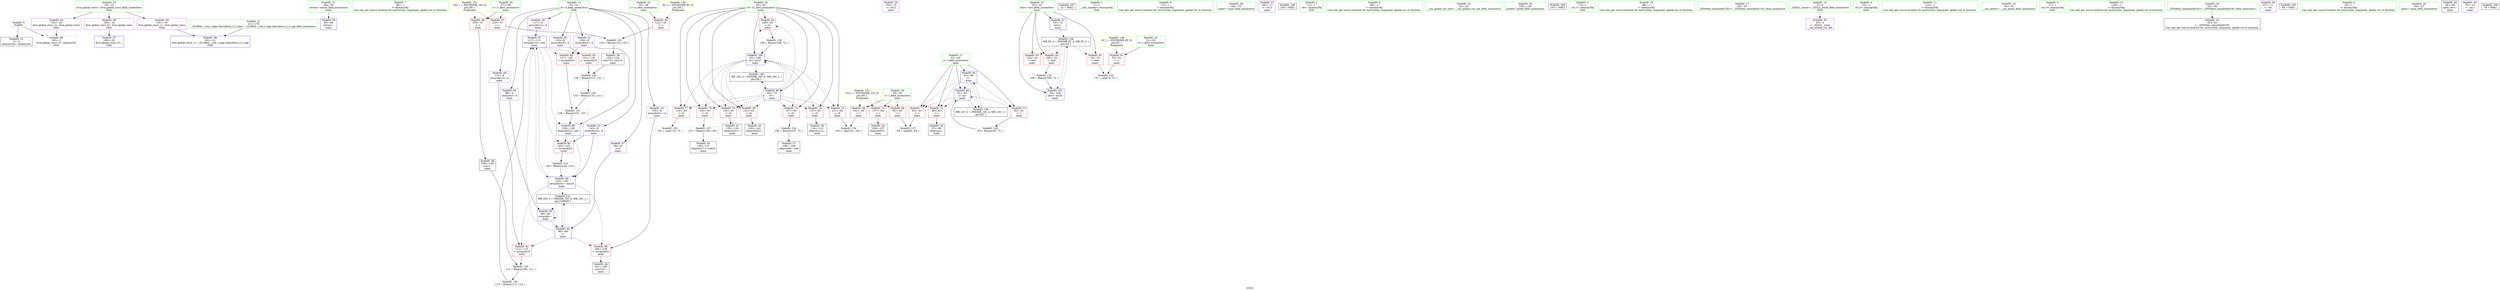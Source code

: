 digraph "SVFG" {
	label="SVFG";

	Node0x55adf0e64020 [shape=record,color=grey,label="{NodeID: 0\nNullPtr}"];
	Node0x55adf0e64020 -> Node0x55adf0e653a0[style=solid];
	Node0x55adf0e64020 -> Node0x55adf0e69360[style=solid];
	Node0x55adf0e69460 [shape=record,color=blue,label="{NodeID: 90\n49\<--66\nretval\<--\nmain\n}"];
	Node0x55adf0e502e0 [shape=record,color=green,label="{NodeID: 7\n66\<--1\n\<--dummyObj\nCan only get source location for instruction, argument, global var or function.}"];
	Node0x55adf0e661d0 [shape=record,color=blue,label="{NodeID: 97\n117\<--113\narrayidx12\<--rem\nmain\n}"];
	Node0x55adf0e661d0 -> Node0x55adf0e68e20[style=dashed];
	Node0x55adf0e661d0 -> Node0x55adf0e68ef0[style=dashed];
	Node0x55adf0e661d0 -> Node0x55adf0e68fc0[style=dashed];
	Node0x55adf0e661d0 -> Node0x55adf0e662a0[style=dashed];
	Node0x55adf0e661d0 -> Node0x55adf0e66370[style=dashed];
	Node0x55adf0e644c0 [shape=record,color=green,label="{NodeID: 14\n8\<--10\nd\<--d_field_insensitive\nGlob }"];
	Node0x55adf0e644c0 -> Node0x55adf0e65f60[style=solid];
	Node0x55adf0e644c0 -> Node0x55adf0e66030[style=solid];
	Node0x55adf0e644c0 -> Node0x55adf0e67120[style=solid];
	Node0x55adf0e644c0 -> Node0x55adf0e671f0[style=solid];
	Node0x55adf0e644c0 -> Node0x55adf0e672c0[style=solid];
	Node0x55adf0e644c0 -> Node0x55adf0e67390[style=solid];
	Node0x55adf0e644c0 -> Node0x55adf0e67460[style=solid];
	Node0x55adf0e644c0 -> Node0x55adf0e67530[style=solid];
	Node0x55adf0e64a20 [shape=record,color=green,label="{NodeID: 21\n49\<--50\nretval\<--retval_field_insensitive\nmain\n}"];
	Node0x55adf0e64a20 -> Node0x55adf0e69460[style=solid];
	Node0x55adf0e64fd0 [shape=record,color=green,label="{NodeID: 28\n63\<--64\ni5\<--i5_field_insensitive\nmain\n}"];
	Node0x55adf0e64fd0 -> Node0x55adf0e686d0[style=solid];
	Node0x55adf0e64fd0 -> Node0x55adf0e687a0[style=solid];
	Node0x55adf0e64fd0 -> Node0x55adf0e68870[style=solid];
	Node0x55adf0e64fd0 -> Node0x55adf0e68940[style=solid];
	Node0x55adf0e64fd0 -> Node0x55adf0e68a10[style=solid];
	Node0x55adf0e64fd0 -> Node0x55adf0e68ae0[style=solid];
	Node0x55adf0e64fd0 -> Node0x55adf0e68bb0[style=solid];
	Node0x55adf0e64fd0 -> Node0x55adf0e68c80[style=solid];
	Node0x55adf0e64fd0 -> Node0x55adf0e66100[style=solid];
	Node0x55adf0e64fd0 -> Node0x55adf0e66440[style=solid];
	Node0x55adf0e65670 [shape=record,color=black,label="{NodeID: 35\n87\<--86\nidxprom\<--\nmain\n}"];
	Node0x55adf0e6b9c0 [shape=record,color=grey,label="{NodeID: 125\n112 = Binary(106, 111, )\n}"];
	Node0x55adf0e6b9c0 -> Node0x55adf0e6cc10[style=solid];
	Node0x55adf0e65c20 [shape=record,color=black,label="{NodeID: 42\n142\<--141\nidxprom23\<--\nmain\n}"];
	Node0x55adf0e6cc10 [shape=record,color=grey,label="{NodeID: 132\n113 = Binary(112, 114, )\n}"];
	Node0x55adf0e6cc10 -> Node0x55adf0e661d0[style=solid];
	Node0x55adf0e671f0 [shape=record,color=purple,label="{NodeID: 49\n117\<--8\narrayidx12\<--d\nmain\n}"];
	Node0x55adf0e671f0 -> Node0x55adf0e661d0[style=solid];
	Node0x55adf0e71ea0 [shape=record,color=black,label="{NodeID: 139\nMR_14V_2 = PHI(MR_14V_4, MR_14V_1, )\npts\{62 \}\n}"];
	Node0x55adf0e71ea0 -> Node0x55adf0e69600[style=dashed];
	Node0x55adf0e677a0 [shape=record,color=purple,label="{NodeID: 56\n153\<--15\n\<--.str.2\nmain\n}"];
	Node0x55adf0e67de0 [shape=record,color=red,label="{NodeID: 63\n152\<--53\n\<--test\nmain\n}"];
	Node0x55adf0e68390 [shape=record,color=red,label="{NodeID: 70\n157\<--59\n\<--l\nmain\n}"];
	Node0x55adf0e68390 -> Node0x55adf0e65cf0[style=solid];
	Node0x55adf0e68940 [shape=record,color=red,label="{NodeID: 77\n119\<--63\n\<--i5\nmain\n}"];
	Node0x55adf0e68940 -> Node0x55adf0e6d090[style=solid];
	Node0x55adf0e7bb20 [shape=record,color=black,label="{NodeID: 167\n31 = PHI()\n}"];
	Node0x55adf0e68ef0 [shape=record,color=red,label="{NodeID: 84\n137\<--136\n\<--arrayidx22\nmain\n}"];
	Node0x55adf0e68ef0 -> Node0x55adf0e6cb10[style=solid];
	Node0x55adf0e50b70 [shape=record,color=green,label="{NodeID: 1\n7\<--1\n__dso_handle\<--dummyObj\nGlob }"];
	Node0x55adf0e69530 [shape=record,color=blue,label="{NodeID: 91\n53\<--72\ntest\<--\nmain\n}"];
	Node0x55adf0e69530 -> Node0x55adf0e719a0[style=dashed];
	Node0x55adf0e50370 [shape=record,color=green,label="{NodeID: 8\n72\<--1\n\<--dummyObj\nCan only get source location for instruction, argument, global var or function.}"];
	Node0x55adf0e662a0 [shape=record,color=blue,label="{NodeID: 98\n136\<--138\narrayidx22\<--add\nmain\n}"];
	Node0x55adf0e662a0 -> Node0x55adf0e68fc0[style=dashed];
	Node0x55adf0e662a0 -> Node0x55adf0e66370[style=dashed];
	Node0x55adf0e64550 [shape=record,color=green,label="{NodeID: 15\n19\<--23\nllvm.global_ctors\<--llvm.global_ctors_field_insensitive\nGlob }"];
	Node0x55adf0e64550 -> Node0x55adf0e67940[style=solid];
	Node0x55adf0e64550 -> Node0x55adf0e67a40[style=solid];
	Node0x55adf0e64550 -> Node0x55adf0e67b40[style=solid];
	Node0x55adf0e64af0 [shape=record,color=green,label="{NodeID: 22\n51\<--52\nt\<--t_field_insensitive\nmain\n}"];
	Node0x55adf0e64af0 -> Node0x55adf0e67c40[style=solid];
	Node0x55adf0e650a0 [shape=record,color=green,label="{NodeID: 29\n69\<--70\nscanf\<--scanf_field_insensitive\n}"];
	Node0x55adf0e65740 [shape=record,color=black,label="{NodeID: 36\n106\<--105\nconv\<--\nmain\n}"];
	Node0x55adf0e65740 -> Node0x55adf0e6b9c0[style=solid];
	Node0x55adf0e66920 [shape=record,color=grey,label="{NodeID: 126\n93 = Binary(92, 72, )\n}"];
	Node0x55adf0e66920 -> Node0x55adf0e697a0[style=solid];
	Node0x55adf0e65cf0 [shape=record,color=black,label="{NodeID: 43\n158\<--157\nidxprom30\<--\nmain\n}"];
	Node0x55adf0e6cd90 [shape=record,color=grey,label="{NodeID: 133\n166 = Binary(165, 72, )\n}"];
	Node0x55adf0e6cd90 -> Node0x55adf0e66510[style=solid];
	Node0x55adf0e672c0 [shape=record,color=purple,label="{NodeID: 50\n130\<--8\narrayidx18\<--d\nmain\n}"];
	Node0x55adf0e672c0 -> Node0x55adf0e68e20[style=solid];
	Node0x55adf0e723a0 [shape=record,color=black,label="{NodeID: 140\nMR_16V_2 = PHI(MR_16V_4, MR_16V_1, )\npts\{64 \}\n}"];
	Node0x55adf0e723a0 -> Node0x55adf0e66100[style=dashed];
	Node0x55adf0e67870 [shape=record,color=purple,label="{NodeID: 57\n162\<--17\n\<--.str.3\nmain\n}"];
	Node0x55adf0e67eb0 [shape=record,color=red,label="{NodeID: 64\n165\<--53\n\<--test\nmain\n}"];
	Node0x55adf0e67eb0 -> Node0x55adf0e6cd90[style=solid];
	Node0x55adf0e68460 [shape=record,color=red,label="{NodeID: 71\n82\<--61\n\<--i\nmain\n}"];
	Node0x55adf0e68460 -> Node0x55adf0e6d390[style=solid];
	Node0x55adf0e68a10 [shape=record,color=red,label="{NodeID: 78\n126\<--63\n\<--i5\nmain\n}"];
	Node0x55adf0e68a10 -> Node0x55adf0e66aa0[style=solid];
	Node0x55adf0e7bc20 [shape=record,color=black,label="{NodeID: 168\n154 = PHI()\n}"];
	Node0x55adf0e68fc0 [shape=record,color=red,label="{NodeID: 85\n144\<--143\n\<--arrayidx24\nmain\n}"];
	Node0x55adf0e68fc0 -> Node0x55adf0e6b6c0[style=solid];
	Node0x55adf0e4f360 [shape=record,color=green,label="{NodeID: 2\n11\<--1\n.str\<--dummyObj\nGlob }"];
	Node0x55adf0e69600 [shape=record,color=blue,label="{NodeID: 92\n61\<--66\ni\<--\nmain\n}"];
	Node0x55adf0e69600 -> Node0x55adf0e68460[style=dashed];
	Node0x55adf0e69600 -> Node0x55adf0e68530[style=dashed];
	Node0x55adf0e69600 -> Node0x55adf0e68600[style=dashed];
	Node0x55adf0e69600 -> Node0x55adf0e697a0[style=dashed];
	Node0x55adf0e69600 -> Node0x55adf0e71ea0[style=dashed];
	Node0x55adf0e63b00 [shape=record,color=green,label="{NodeID: 9\n90\<--1\n\<--dummyObj\nCan only get source location for instruction, argument, global var or function.}"];
	Node0x55adf0e66370 [shape=record,color=blue,label="{NodeID: 99\n143\<--145\narrayidx24\<--rem25\nmain\n}"];
	Node0x55adf0e66370 -> Node0x55adf0e68d50[style=dashed];
	Node0x55adf0e66370 -> Node0x55adf0e69090[style=dashed];
	Node0x55adf0e66370 -> Node0x55adf0e661d0[style=dashed];
	Node0x55adf0e66370 -> Node0x55adf0e728a0[style=dashed];
	Node0x55adf0e645e0 [shape=record,color=green,label="{NodeID: 16\n24\<--25\n__cxx_global_var_init\<--__cxx_global_var_init_field_insensitive\n}"];
	Node0x55adf0e64bc0 [shape=record,color=green,label="{NodeID: 23\n53\<--54\ntest\<--test_field_insensitive\nmain\n}"];
	Node0x55adf0e64bc0 -> Node0x55adf0e67d10[style=solid];
	Node0x55adf0e64bc0 -> Node0x55adf0e67de0[style=solid];
	Node0x55adf0e64bc0 -> Node0x55adf0e67eb0[style=solid];
	Node0x55adf0e64bc0 -> Node0x55adf0e69530[style=solid];
	Node0x55adf0e64bc0 -> Node0x55adf0e66510[style=solid];
	Node0x55adf0e651a0 [shape=record,color=green,label="{NodeID: 30\n155\<--156\nprintf\<--printf_field_insensitive\n}"];
	Node0x55adf0e65810 [shape=record,color=black,label="{NodeID: 37\n109\<--108\nidxprom9\<--sub\nmain\n}"];
	Node0x55adf0e66aa0 [shape=record,color=grey,label="{NodeID: 127\n127 = Binary(126, 128, )\n}"];
	Node0x55adf0e66aa0 -> Node0x55adf0e65a80[style=solid];
	Node0x55adf0e65dc0 [shape=record,color=black,label="{NodeID: 44\n161\<--160\nconv32\<--\nmain\n}"];
	Node0x55adf0e6cf10 [shape=record,color=grey,label="{NodeID: 134\n103 = cmp(101, 102, )\n}"];
	Node0x55adf0e67390 [shape=record,color=purple,label="{NodeID: 51\n136\<--8\narrayidx22\<--d\nmain\n}"];
	Node0x55adf0e67390 -> Node0x55adf0e68ef0[style=solid];
	Node0x55adf0e67390 -> Node0x55adf0e662a0[style=solid];
	Node0x55adf0e728a0 [shape=record,color=black,label="{NodeID: 141\nMR_18V_2 = PHI(MR_18V_6, MR_18V_1, )\npts\{100000 \}\n}"];
	Node0x55adf0e728a0 -> Node0x55adf0e696d0[style=dashed];
	Node0x55adf0e728a0 -> Node0x55adf0e69870[style=dashed];
	Node0x55adf0e67940 [shape=record,color=purple,label="{NodeID: 58\n180\<--19\nllvm.global_ctors_0\<--llvm.global_ctors\nGlob }"];
	Node0x55adf0e67940 -> Node0x55adf0e69160[style=solid];
	Node0x55adf0e751c0 [shape=record,color=yellow,style=double,label="{NodeID: 148\n4V_1 = ENCHI(MR_4V_0)\npts\{52 \}\nFun[main]}"];
	Node0x55adf0e751c0 -> Node0x55adf0e67c40[style=dashed];
	Node0x55adf0e67f80 [shape=record,color=red,label="{NodeID: 65\n122\<--55\n\<--c\nmain\n}"];
	Node0x55adf0e67f80 -> Node0x55adf0e6b540[style=solid];
	Node0x55adf0e68530 [shape=record,color=red,label="{NodeID: 72\n86\<--61\n\<--i\nmain\n}"];
	Node0x55adf0e68530 -> Node0x55adf0e65670[style=solid];
	Node0x55adf0e68ae0 [shape=record,color=red,label="{NodeID: 79\n134\<--63\n\<--i5\nmain\n}"];
	Node0x55adf0e68ae0 -> Node0x55adf0e65b50[style=solid];
	Node0x55adf0e7bd20 [shape=record,color=black,label="{NodeID: 169\n163 = PHI()\n}"];
	Node0x55adf0e69090 [shape=record,color=red,label="{NodeID: 86\n160\<--159\n\<--arrayidx31\nmain\n}"];
	Node0x55adf0e69090 -> Node0x55adf0e65dc0[style=solid];
	Node0x55adf0e506a0 [shape=record,color=green,label="{NodeID: 3\n13\<--1\n.str.1\<--dummyObj\nGlob }"];
	Node0x55adf0e696d0 [shape=record,color=blue,label="{NodeID: 93\n88\<--90\narrayidx\<--\nmain\n}"];
	Node0x55adf0e696d0 -> Node0x55adf0e696d0[style=dashed];
	Node0x55adf0e696d0 -> Node0x55adf0e69870[style=dashed];
	Node0x55adf0e63bd0 [shape=record,color=green,label="{NodeID: 10\n98\<--1\n\<--dummyObj\nCan only get source location for instruction, argument, global var or function.}"];
	Node0x55adf0e66440 [shape=record,color=blue,label="{NodeID: 100\n63\<--149\ni5\<--inc27\nmain\n}"];
	Node0x55adf0e66440 -> Node0x55adf0e686d0[style=dashed];
	Node0x55adf0e66440 -> Node0x55adf0e687a0[style=dashed];
	Node0x55adf0e66440 -> Node0x55adf0e68870[style=dashed];
	Node0x55adf0e66440 -> Node0x55adf0e68940[style=dashed];
	Node0x55adf0e66440 -> Node0x55adf0e68a10[style=dashed];
	Node0x55adf0e66440 -> Node0x55adf0e68ae0[style=dashed];
	Node0x55adf0e66440 -> Node0x55adf0e68bb0[style=dashed];
	Node0x55adf0e66440 -> Node0x55adf0e68c80[style=dashed];
	Node0x55adf0e66440 -> Node0x55adf0e66440[style=dashed];
	Node0x55adf0e66440 -> Node0x55adf0e723a0[style=dashed];
	Node0x55adf0e646b0 [shape=record,color=green,label="{NodeID: 17\n28\<--29\n_ZNSt8ios_base4InitC1Ev\<--_ZNSt8ios_base4InitC1Ev_field_insensitive\n}"];
	Node0x55adf0e64c90 [shape=record,color=green,label="{NodeID: 24\n55\<--56\nc\<--c_field_insensitive\nmain\n}"];
	Node0x55adf0e64c90 -> Node0x55adf0e67f80[style=solid];
	Node0x55adf0e652a0 [shape=record,color=green,label="{NodeID: 31\n21\<--176\n_GLOBAL__sub_I_olga.chernikova_2_2.cpp\<--_GLOBAL__sub_I_olga.chernikova_2_2.cpp_field_insensitive\n}"];
	Node0x55adf0e652a0 -> Node0x55adf0e69260[style=solid];
	Node0x55adf0e658e0 [shape=record,color=black,label="{NodeID: 38\n116\<--115\nidxprom11\<--\nmain\n}"];
	Node0x55adf0e66c20 [shape=record,color=grey,label="{NodeID: 128\n149 = Binary(148, 72, )\n}"];
	Node0x55adf0e66c20 -> Node0x55adf0e66440[style=solid];
	Node0x55adf0e65e90 [shape=record,color=purple,label="{NodeID: 45\n30\<--4\n\<--_ZStL8__ioinit\n__cxx_global_var_init\n}"];
	Node0x55adf0e6d090 [shape=record,color=grey,label="{NodeID: 135\n120 = cmp(119, 72, )\n}"];
	Node0x55adf0e67460 [shape=record,color=purple,label="{NodeID: 52\n143\<--8\narrayidx24\<--d\nmain\n}"];
	Node0x55adf0e67460 -> Node0x55adf0e68fc0[style=solid];
	Node0x55adf0e67460 -> Node0x55adf0e66370[style=solid];
	Node0x55adf0e67a40 [shape=record,color=purple,label="{NodeID: 59\n181\<--19\nllvm.global_ctors_1\<--llvm.global_ctors\nGlob }"];
	Node0x55adf0e67a40 -> Node0x55adf0e69260[style=solid];
	Node0x55adf0e68050 [shape=record,color=red,label="{NodeID: 66\n105\<--57\n\<--v\nmain\n}"];
	Node0x55adf0e68050 -> Node0x55adf0e65740[style=solid];
	Node0x55adf0e68600 [shape=record,color=red,label="{NodeID: 73\n92\<--61\n\<--i\nmain\n}"];
	Node0x55adf0e68600 -> Node0x55adf0e66920[style=solid];
	Node0x55adf0e68bb0 [shape=record,color=red,label="{NodeID: 80\n141\<--63\n\<--i5\nmain\n}"];
	Node0x55adf0e68bb0 -> Node0x55adf0e65c20[style=solid];
	Node0x55adf0e69160 [shape=record,color=blue,label="{NodeID: 87\n180\<--20\nllvm.global_ctors_0\<--\nGlob }"];
	Node0x55adf0e50870 [shape=record,color=green,label="{NodeID: 4\n15\<--1\n.str.2\<--dummyObj\nGlob }"];
	Node0x55adf0e697a0 [shape=record,color=blue,label="{NodeID: 94\n61\<--93\ni\<--inc\nmain\n}"];
	Node0x55adf0e697a0 -> Node0x55adf0e68460[style=dashed];
	Node0x55adf0e697a0 -> Node0x55adf0e68530[style=dashed];
	Node0x55adf0e697a0 -> Node0x55adf0e68600[style=dashed];
	Node0x55adf0e697a0 -> Node0x55adf0e697a0[style=dashed];
	Node0x55adf0e697a0 -> Node0x55adf0e71ea0[style=dashed];
	Node0x55adf0e50c60 [shape=record,color=green,label="{NodeID: 11\n114\<--1\n\<--dummyObj\nCan only get source location for instruction, argument, global var or function.}"];
	Node0x55adf0e66510 [shape=record,color=blue,label="{NodeID: 101\n53\<--166\ntest\<--inc35\nmain\n}"];
	Node0x55adf0e66510 -> Node0x55adf0e719a0[style=dashed];
	Node0x55adf0e64780 [shape=record,color=green,label="{NodeID: 18\n34\<--35\n__cxa_atexit\<--__cxa_atexit_field_insensitive\n}"];
	Node0x55adf0e64d60 [shape=record,color=green,label="{NodeID: 25\n57\<--58\nv\<--v_field_insensitive\nmain\n}"];
	Node0x55adf0e64d60 -> Node0x55adf0e68050[style=solid];
	Node0x55adf0e64d60 -> Node0x55adf0e68120[style=solid];
	Node0x55adf0e653a0 [shape=record,color=black,label="{NodeID: 32\n2\<--3\ndummyVal\<--dummyVal\n}"];
	Node0x55adf0e6b540 [shape=record,color=grey,label="{NodeID: 122\n124 = Binary(122, 123, )\n}"];
	Node0x55adf0e6b540 -> Node0x55adf0e659b0[style=solid];
	Node0x55adf0e659b0 [shape=record,color=black,label="{NodeID: 39\n125\<--124\nconv15\<--mul14\nmain\n}"];
	Node0x55adf0e659b0 -> Node0x55adf0e66f20[style=solid];
	Node0x55adf0e66da0 [shape=record,color=grey,label="{NodeID: 129\n133 = Binary(132, 114, )\n}"];
	Node0x55adf0e66da0 -> Node0x55adf0e6cb10[style=solid];
	Node0x55adf0e65f60 [shape=record,color=purple,label="{NodeID: 46\n88\<--8\narrayidx\<--d\nmain\n}"];
	Node0x55adf0e65f60 -> Node0x55adf0e696d0[style=solid];
	Node0x55adf0e6d210 [shape=record,color=grey,label="{NodeID: 136\n76 = cmp(74, 75, )\n}"];
	Node0x55adf0e67530 [shape=record,color=purple,label="{NodeID: 53\n159\<--8\narrayidx31\<--d\nmain\n}"];
	Node0x55adf0e67530 -> Node0x55adf0e69090[style=solid];
	Node0x55adf0e67b40 [shape=record,color=purple,label="{NodeID: 60\n182\<--19\nllvm.global_ctors_2\<--llvm.global_ctors\nGlob }"];
	Node0x55adf0e67b40 -> Node0x55adf0e69360[style=solid];
	Node0x55adf0e75380 [shape=record,color=yellow,style=double,label="{NodeID: 150\n8V_1 = ENCHI(MR_8V_0)\npts\{56 \}\nFun[main]}"];
	Node0x55adf0e75380 -> Node0x55adf0e67f80[style=dashed];
	Node0x55adf0e68120 [shape=record,color=red,label="{NodeID: 67\n123\<--57\n\<--v\nmain\n}"];
	Node0x55adf0e68120 -> Node0x55adf0e6b540[style=solid];
	Node0x55adf0e686d0 [shape=record,color=red,label="{NodeID: 74\n101\<--63\n\<--i5\nmain\n}"];
	Node0x55adf0e686d0 -> Node0x55adf0e6cf10[style=solid];
	Node0x55adf0e68c80 [shape=record,color=red,label="{NodeID: 81\n148\<--63\n\<--i5\nmain\n}"];
	Node0x55adf0e68c80 -> Node0x55adf0e66c20[style=solid];
	Node0x55adf0e69260 [shape=record,color=blue,label="{NodeID: 88\n181\<--21\nllvm.global_ctors_1\<--_GLOBAL__sub_I_olga.chernikova_2_2.cpp\nGlob }"];
	Node0x55adf0e50520 [shape=record,color=green,label="{NodeID: 5\n17\<--1\n.str.3\<--dummyObj\nGlob }"];
	Node0x55adf0e69870 [shape=record,color=blue,label="{NodeID: 95\n96\<--98\n\<--\nmain\n}"];
	Node0x55adf0e69870 -> Node0x55adf0e68d50[style=dashed];
	Node0x55adf0e69870 -> Node0x55adf0e69090[style=dashed];
	Node0x55adf0e69870 -> Node0x55adf0e661d0[style=dashed];
	Node0x55adf0e69870 -> Node0x55adf0e728a0[style=dashed];
	Node0x55adf0e50d30 [shape=record,color=green,label="{NodeID: 12\n128\<--1\n\<--dummyObj\nCan only get source location for instruction, argument, global var or function.}"];
	Node0x55adf0e64850 [shape=record,color=green,label="{NodeID: 19\n33\<--39\n_ZNSt8ios_base4InitD1Ev\<--_ZNSt8ios_base4InitD1Ev_field_insensitive\n}"];
	Node0x55adf0e64850 -> Node0x55adf0e654a0[style=solid];
	Node0x55adf0e64e30 [shape=record,color=green,label="{NodeID: 26\n59\<--60\nl\<--l_field_insensitive\nmain\n}"];
	Node0x55adf0e64e30 -> Node0x55adf0e681f0[style=solid];
	Node0x55adf0e64e30 -> Node0x55adf0e682c0[style=solid];
	Node0x55adf0e64e30 -> Node0x55adf0e68390[style=solid];
	Node0x55adf0e654a0 [shape=record,color=black,label="{NodeID: 33\n32\<--33\n\<--_ZNSt8ios_base4InitD1Ev\nCan only get source location for instruction, argument, global var or function.}"];
	Node0x55adf0e6b6c0 [shape=record,color=grey,label="{NodeID: 123\n145 = Binary(144, 114, )\n}"];
	Node0x55adf0e6b6c0 -> Node0x55adf0e66370[style=solid];
	Node0x55adf0e65a80 [shape=record,color=black,label="{NodeID: 40\n129\<--127\nidxprom17\<--sub16\nmain\n}"];
	Node0x55adf0e66f20 [shape=record,color=grey,label="{NodeID: 130\n132 = Binary(125, 131, )\n}"];
	Node0x55adf0e66f20 -> Node0x55adf0e66da0[style=solid];
	Node0x55adf0e66030 [shape=record,color=purple,label="{NodeID: 47\n96\<--8\n\<--d\nmain\n}"];
	Node0x55adf0e66030 -> Node0x55adf0e69870[style=solid];
	Node0x55adf0e6d390 [shape=record,color=grey,label="{NodeID: 137\n84 = cmp(82, 83, )\n}"];
	Node0x55adf0e67600 [shape=record,color=purple,label="{NodeID: 54\n67\<--11\n\<--.str\nmain\n}"];
	Node0x55adf0e67c40 [shape=record,color=red,label="{NodeID: 61\n75\<--51\n\<--t\nmain\n}"];
	Node0x55adf0e67c40 -> Node0x55adf0e6d210[style=solid];
	Node0x55adf0e75460 [shape=record,color=yellow,style=double,label="{NodeID: 151\n10V_1 = ENCHI(MR_10V_0)\npts\{58 \}\nFun[main]}"];
	Node0x55adf0e75460 -> Node0x55adf0e68050[style=dashed];
	Node0x55adf0e75460 -> Node0x55adf0e68120[style=dashed];
	Node0x55adf0e681f0 [shape=record,color=red,label="{NodeID: 68\n83\<--59\n\<--l\nmain\n}"];
	Node0x55adf0e681f0 -> Node0x55adf0e6d390[style=solid];
	Node0x55adf0e687a0 [shape=record,color=red,label="{NodeID: 75\n107\<--63\n\<--i5\nmain\n}"];
	Node0x55adf0e687a0 -> Node0x55adf0e6b840[style=solid];
	Node0x55adf0e7b920 [shape=record,color=black,label="{NodeID: 165\n68 = PHI()\n}"];
	Node0x55adf0e68d50 [shape=record,color=red,label="{NodeID: 82\n111\<--110\n\<--arrayidx10\nmain\n}"];
	Node0x55adf0e68d50 -> Node0x55adf0e6b9c0[style=solid];
	Node0x55adf0e69360 [shape=record,color=blue, style = dotted,label="{NodeID: 89\n182\<--3\nllvm.global_ctors_2\<--dummyVal\nGlob }"];
	Node0x55adf0e505b0 [shape=record,color=green,label="{NodeID: 6\n20\<--1\n\<--dummyObj\nCan only get source location for instruction, argument, global var or function.}"];
	Node0x55adf0e66100 [shape=record,color=blue,label="{NodeID: 96\n63\<--72\ni5\<--\nmain\n}"];
	Node0x55adf0e66100 -> Node0x55adf0e686d0[style=dashed];
	Node0x55adf0e66100 -> Node0x55adf0e687a0[style=dashed];
	Node0x55adf0e66100 -> Node0x55adf0e68870[style=dashed];
	Node0x55adf0e66100 -> Node0x55adf0e68940[style=dashed];
	Node0x55adf0e66100 -> Node0x55adf0e68a10[style=dashed];
	Node0x55adf0e66100 -> Node0x55adf0e68ae0[style=dashed];
	Node0x55adf0e66100 -> Node0x55adf0e68bb0[style=dashed];
	Node0x55adf0e66100 -> Node0x55adf0e68c80[style=dashed];
	Node0x55adf0e66100 -> Node0x55adf0e66440[style=dashed];
	Node0x55adf0e66100 -> Node0x55adf0e723a0[style=dashed];
	Node0x55adf0e50e00 [shape=record,color=green,label="{NodeID: 13\n4\<--6\n_ZStL8__ioinit\<--_ZStL8__ioinit_field_insensitive\nGlob }"];
	Node0x55adf0e50e00 -> Node0x55adf0e65e90[style=solid];
	Node0x55adf0e64920 [shape=record,color=green,label="{NodeID: 20\n46\<--47\nmain\<--main_field_insensitive\n}"];
	Node0x55adf0e64f00 [shape=record,color=green,label="{NodeID: 27\n61\<--62\ni\<--i_field_insensitive\nmain\n}"];
	Node0x55adf0e64f00 -> Node0x55adf0e68460[style=solid];
	Node0x55adf0e64f00 -> Node0x55adf0e68530[style=solid];
	Node0x55adf0e64f00 -> Node0x55adf0e68600[style=solid];
	Node0x55adf0e64f00 -> Node0x55adf0e69600[style=solid];
	Node0x55adf0e64f00 -> Node0x55adf0e697a0[style=solid];
	Node0x55adf0e655a0 [shape=record,color=black,label="{NodeID: 34\n48\<--66\nmain_ret\<--\nmain\n}"];
	Node0x55adf0e6b840 [shape=record,color=grey,label="{NodeID: 124\n108 = Binary(107, 72, )\n}"];
	Node0x55adf0e6b840 -> Node0x55adf0e65810[style=solid];
	Node0x55adf0e65b50 [shape=record,color=black,label="{NodeID: 41\n135\<--134\nidxprom21\<--\nmain\n}"];
	Node0x55adf0e6cb10 [shape=record,color=grey,label="{NodeID: 131\n138 = Binary(137, 133, )\n}"];
	Node0x55adf0e6cb10 -> Node0x55adf0e662a0[style=solid];
	Node0x55adf0e67120 [shape=record,color=purple,label="{NodeID: 48\n110\<--8\narrayidx10\<--d\nmain\n}"];
	Node0x55adf0e67120 -> Node0x55adf0e68d50[style=solid];
	Node0x55adf0e719a0 [shape=record,color=black,label="{NodeID: 138\nMR_6V_3 = PHI(MR_6V_4, MR_6V_2, )\npts\{54 \}\n}"];
	Node0x55adf0e719a0 -> Node0x55adf0e67d10[style=dashed];
	Node0x55adf0e719a0 -> Node0x55adf0e67de0[style=dashed];
	Node0x55adf0e719a0 -> Node0x55adf0e67eb0[style=dashed];
	Node0x55adf0e719a0 -> Node0x55adf0e66510[style=dashed];
	Node0x55adf0e676d0 [shape=record,color=purple,label="{NodeID: 55\n78\<--13\n\<--.str.1\nmain\n}"];
	Node0x55adf0e67d10 [shape=record,color=red,label="{NodeID: 62\n74\<--53\n\<--test\nmain\n}"];
	Node0x55adf0e67d10 -> Node0x55adf0e6d210[style=solid];
	Node0x55adf0e75540 [shape=record,color=yellow,style=double,label="{NodeID: 152\n12V_1 = ENCHI(MR_12V_0)\npts\{60 \}\nFun[main]}"];
	Node0x55adf0e75540 -> Node0x55adf0e681f0[style=dashed];
	Node0x55adf0e75540 -> Node0x55adf0e682c0[style=dashed];
	Node0x55adf0e75540 -> Node0x55adf0e68390[style=dashed];
	Node0x55adf0e682c0 [shape=record,color=red,label="{NodeID: 69\n102\<--59\n\<--l\nmain\n}"];
	Node0x55adf0e682c0 -> Node0x55adf0e6cf10[style=solid];
	Node0x55adf0e68870 [shape=record,color=red,label="{NodeID: 76\n115\<--63\n\<--i5\nmain\n}"];
	Node0x55adf0e68870 -> Node0x55adf0e658e0[style=solid];
	Node0x55adf0e7ba20 [shape=record,color=black,label="{NodeID: 166\n79 = PHI()\n}"];
	Node0x55adf0e68e20 [shape=record,color=red,label="{NodeID: 83\n131\<--130\n\<--arrayidx18\nmain\n}"];
	Node0x55adf0e68e20 -> Node0x55adf0e66f20[style=solid];
}

